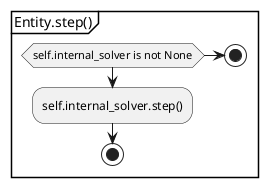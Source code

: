 @startuml
partition Entity.step() {

    if (self.internal_solver is not None)
        :self.internal_solver.step();
    else
        stop
    endif
        stop
}
@enduml